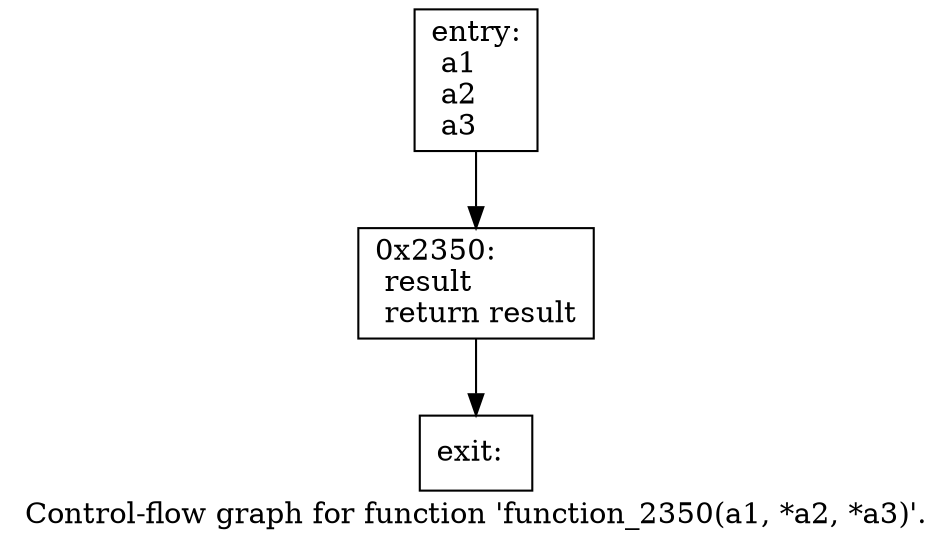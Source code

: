digraph "Control-flow graph for function 'function_2350(a1, *a2, *a3)'." {
  label="Control-flow graph for function 'function_2350(a1, *a2, *a3)'.";
  node [shape=record];

  Node0770FED8 [label="{entry:\l  a1\l  a2\l  a3\l}"];
  Node0770FED8 -> Node0770F8A8;
  Node0770F8A8 [label="{0x2350:\l  result\l  return result\l}"];
  Node0770F8A8 -> Node0770F9C8;
  Node0770F9C8 [label="{exit:\l}"];

}
